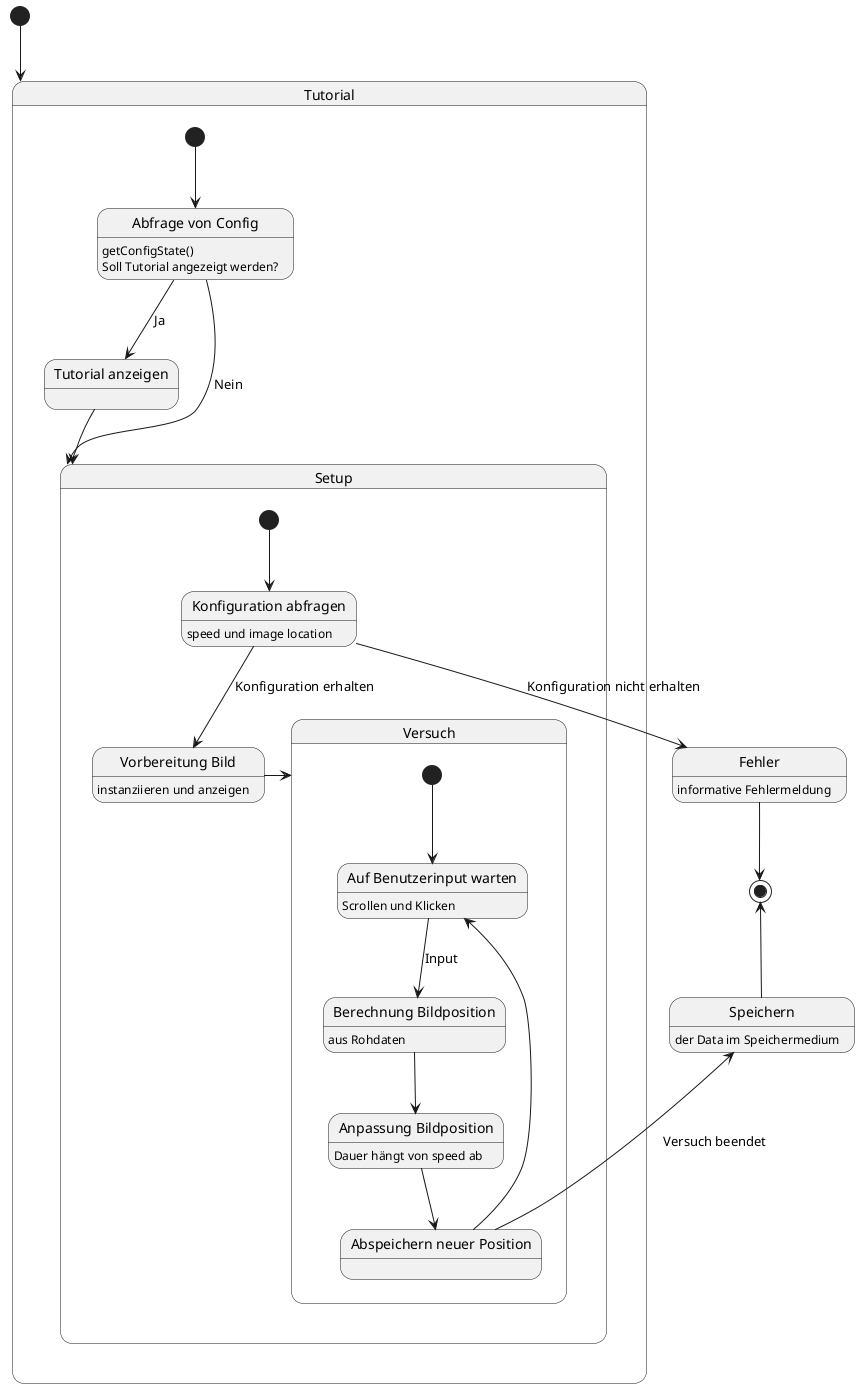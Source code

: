 @startuml zoommaps
state "Fehler" as err : informative Fehlermeldung
state Speichern : der Data im Speichermedium

state "Tutorial" as t {
    state "Abfrage von Config" as ac : getConfigState()\nSoll Tutorial angezeigt werden?
    state "Tutorial anzeigen" as ta
    [*] --> ac
    ac --> ta : Ja
    ac --> s : Nein
    ta --> s
}

state "Setup" as s {
    state "Konfiguration abfragen" as ka : speed und image location
    state "Vorbereitung Bild" as vb : instanziieren und anzeigen
    [*] --> ka
    ka --> vb : Konfiguration erhalten
    ka -d-> err : Konfiguration nicht erhalten
    vb -l-> v
}

state "Versuch" as v {
    state "Auf Benutzerinput warten" as bi : Scrollen und Klicken
    state "Berechnung Bildposition" as bb : aus Rohdaten
    state "Anpassung Bildposition" as ab : Dauer hängt von speed ab
    state "Abspeichern neuer Position" as ap
    [*] --> bi
    bi --> bb : Input
    bb --> ab
    ab --> ap
    ap --> bi
    ap -u-> Speichern : Versuch beendet
}

[*] --> t
Speichern -u-> [*]
err -d-> [*]

@enduml

